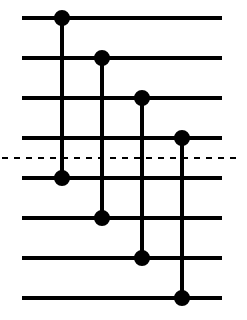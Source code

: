 <mxfile version="13.3.9" type="device"><diagram id="vJS5_Wva6WGB7PRMnAqV" name="Page-1"><mxGraphModel dx="553" dy="342" grid="1" gridSize="10" guides="1" tooltips="1" connect="1" arrows="1" fold="1" page="1" pageScale="1" pageWidth="850" pageHeight="1100" math="0" shadow="0"><root><mxCell id="0"/><mxCell id="1" parent="0"/><mxCell id="fys22tAvfy99Prbkm5I1-1" value="" style="endArrow=none;html=1;jumpSize=8;strokeWidth=2;" edge="1" parent="1"><mxGeometry width="50" height="50" relative="1" as="geometry"><mxPoint x="240" y="360" as="sourcePoint"/><mxPoint x="340" y="360" as="targetPoint"/></mxGeometry></mxCell><mxCell id="fys22tAvfy99Prbkm5I1-2" value="" style="endArrow=none;html=1;jumpSize=8;strokeWidth=2;" edge="1" parent="1"><mxGeometry width="50" height="50" relative="1" as="geometry"><mxPoint x="240" y="380" as="sourcePoint"/><mxPoint x="340" y="380" as="targetPoint"/></mxGeometry></mxCell><mxCell id="fys22tAvfy99Prbkm5I1-3" value="" style="endArrow=none;html=1;jumpSize=8;strokeWidth=2;" edge="1" parent="1"><mxGeometry width="50" height="50" relative="1" as="geometry"><mxPoint x="240" y="400" as="sourcePoint"/><mxPoint x="340" y="400" as="targetPoint"/></mxGeometry></mxCell><mxCell id="fys22tAvfy99Prbkm5I1-4" value="" style="endArrow=none;html=1;jumpSize=8;strokeWidth=2;" edge="1" parent="1"><mxGeometry width="50" height="50" relative="1" as="geometry"><mxPoint x="240" y="420" as="sourcePoint"/><mxPoint x="340" y="420" as="targetPoint"/></mxGeometry></mxCell><mxCell id="fys22tAvfy99Prbkm5I1-5" value="" style="endArrow=none;html=1;jumpSize=8;strokeWidth=2;" edge="1" parent="1"><mxGeometry width="50" height="50" relative="1" as="geometry"><mxPoint x="240" y="440" as="sourcePoint"/><mxPoint x="340" y="440" as="targetPoint"/></mxGeometry></mxCell><mxCell id="fys22tAvfy99Prbkm5I1-6" value="" style="endArrow=none;html=1;jumpSize=8;strokeWidth=2;" edge="1" parent="1"><mxGeometry width="50" height="50" relative="1" as="geometry"><mxPoint x="240" y="460" as="sourcePoint"/><mxPoint x="340" y="460" as="targetPoint"/></mxGeometry></mxCell><mxCell id="fys22tAvfy99Prbkm5I1-7" value="" style="endArrow=none;html=1;jumpSize=8;strokeWidth=2;" edge="1" parent="1"><mxGeometry width="50" height="50" relative="1" as="geometry"><mxPoint x="240" y="480" as="sourcePoint"/><mxPoint x="340" y="480" as="targetPoint"/></mxGeometry></mxCell><mxCell id="fys22tAvfy99Prbkm5I1-8" value="" style="endArrow=none;html=1;jumpSize=8;strokeWidth=2;" edge="1" parent="1"><mxGeometry width="50" height="50" relative="1" as="geometry"><mxPoint x="240" y="500" as="sourcePoint"/><mxPoint x="340" y="500" as="targetPoint"/></mxGeometry></mxCell><mxCell id="fys22tAvfy99Prbkm5I1-9" value="" style="endArrow=oval;html=1;strokeWidth=2;endFill=1;startArrow=oval;startFill=1;" edge="1" parent="1"><mxGeometry width="50" height="50" relative="1" as="geometry"><mxPoint x="260" y="440" as="sourcePoint"/><mxPoint x="260" y="360" as="targetPoint"/></mxGeometry></mxCell><mxCell id="fys22tAvfy99Prbkm5I1-10" value="" style="endArrow=oval;html=1;strokeWidth=2;endFill=1;startArrow=oval;startFill=1;" edge="1" parent="1"><mxGeometry width="50" height="50" relative="1" as="geometry"><mxPoint x="280" y="460" as="sourcePoint"/><mxPoint x="280" y="380" as="targetPoint"/></mxGeometry></mxCell><mxCell id="fys22tAvfy99Prbkm5I1-11" value="" style="endArrow=oval;html=1;strokeWidth=2;endFill=1;startArrow=oval;startFill=1;" edge="1" parent="1"><mxGeometry width="50" height="50" relative="1" as="geometry"><mxPoint x="300" y="480" as="sourcePoint"/><mxPoint x="300" y="400" as="targetPoint"/></mxGeometry></mxCell><mxCell id="fys22tAvfy99Prbkm5I1-12" value="" style="endArrow=oval;html=1;strokeWidth=2;endFill=1;startArrow=oval;startFill=1;" edge="1" parent="1"><mxGeometry width="50" height="50" relative="1" as="geometry"><mxPoint x="320" y="500" as="sourcePoint"/><mxPoint x="320" y="420" as="targetPoint"/></mxGeometry></mxCell><mxCell id="fys22tAvfy99Prbkm5I1-13" value="" style="endArrow=none;dashed=1;html=1;strokeWidth=1;" edge="1" parent="1"><mxGeometry width="50" height="50" relative="1" as="geometry"><mxPoint x="230" y="430" as="sourcePoint"/><mxPoint x="350" y="430" as="targetPoint"/></mxGeometry></mxCell></root></mxGraphModel></diagram></mxfile>